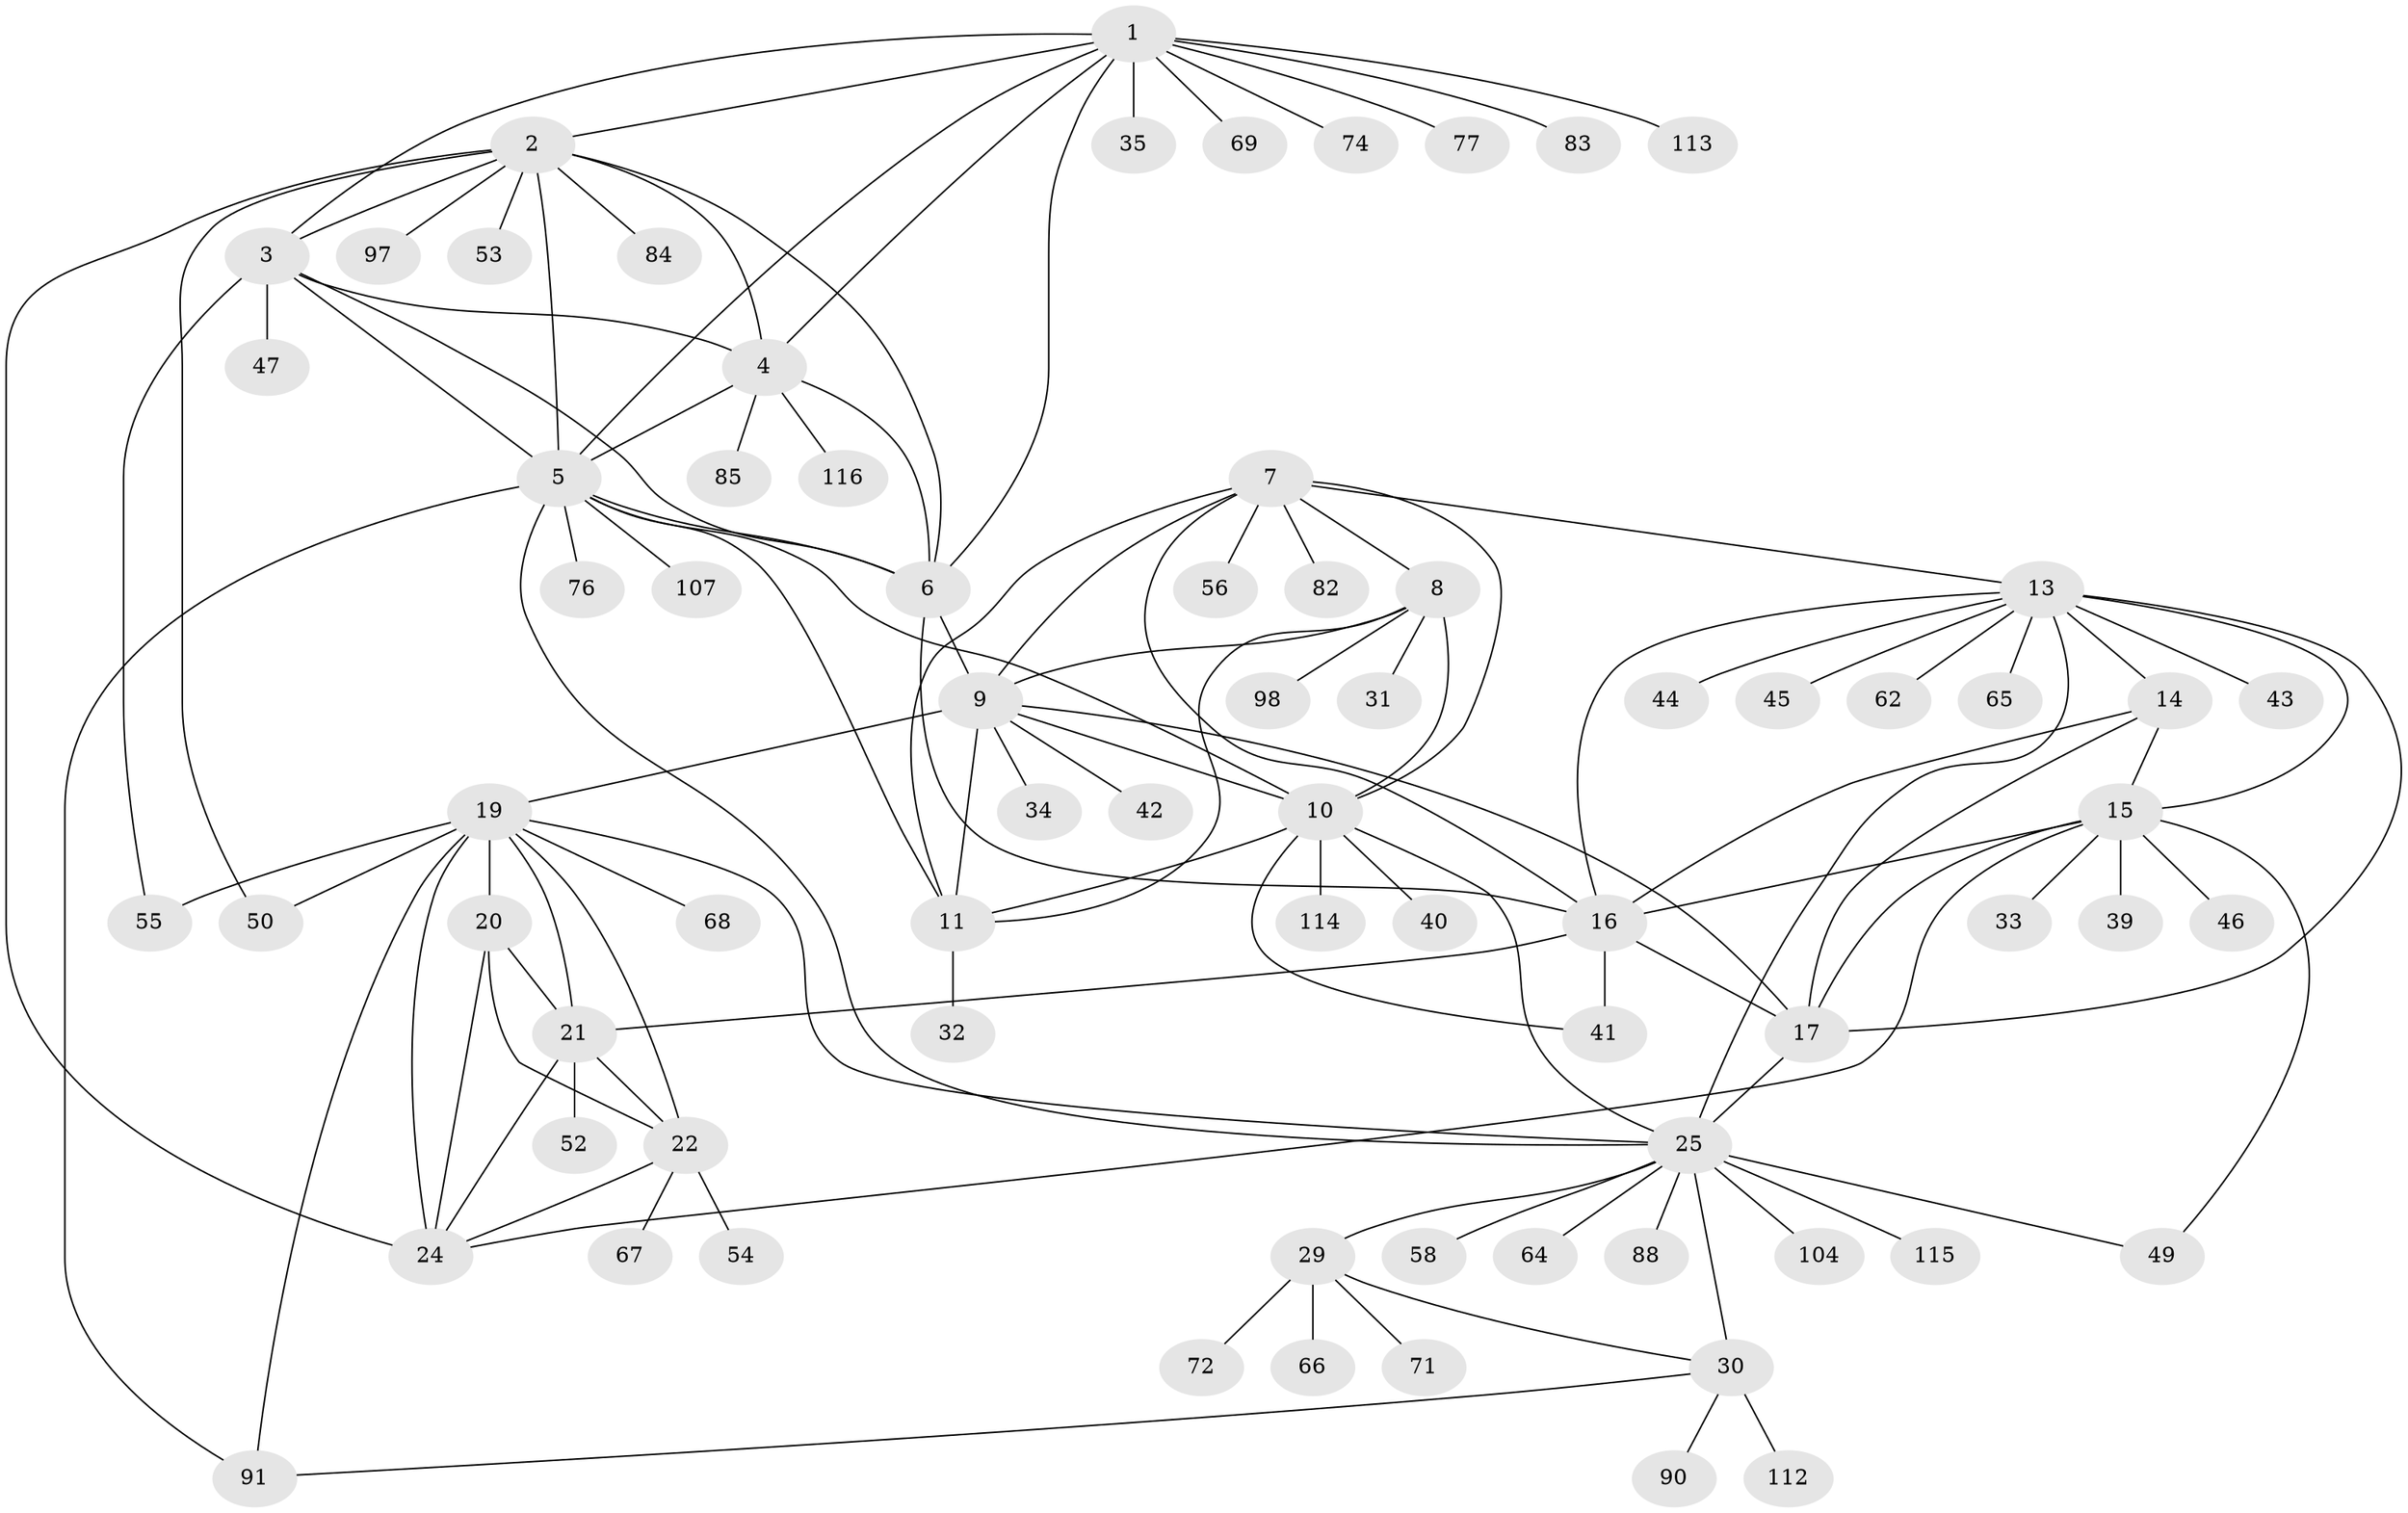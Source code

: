// original degree distribution, {11: 0.024193548387096774, 10: 0.04032258064516129, 7: 0.04032258064516129, 12: 0.024193548387096774, 8: 0.056451612903225805, 5: 0.024193548387096774, 9: 0.016129032258064516, 13: 0.008064516129032258, 6: 0.008064516129032258, 1: 0.5887096774193549, 2: 0.12096774193548387, 3: 0.04032258064516129, 4: 0.008064516129032258}
// Generated by graph-tools (version 1.1) at 2025/19/03/04/25 18:19:52]
// undirected, 74 vertices, 120 edges
graph export_dot {
graph [start="1"]
  node [color=gray90,style=filled];
  1;
  2;
  3;
  4;
  5 [super="+59"];
  6 [super="+60"];
  7 [super="+12+80+89"];
  8 [super="+70"];
  9 [super="+37"];
  10;
  11 [super="+51"];
  13;
  14;
  15 [super="+78+119+18"];
  16 [super="+38+36+81+92+95+96"];
  17;
  19;
  20 [super="+23"];
  21 [super="+109"];
  22 [super="+63+105+87"];
  24;
  25 [super="+27+48+26"];
  29;
  30 [super="+73+79"];
  31;
  32 [super="+120"];
  33;
  34;
  35;
  39;
  40;
  41;
  42;
  43;
  44;
  45;
  46 [super="+100+117"];
  47;
  49;
  50;
  52;
  53 [super="+99"];
  54;
  55 [super="+124"];
  56;
  58;
  62;
  64;
  65 [super="+118"];
  66;
  67;
  68;
  69;
  71 [super="+102"];
  72;
  74;
  76;
  77;
  82;
  83;
  84;
  85;
  88;
  90 [super="+108"];
  91 [super="+103"];
  97;
  98;
  104;
  107;
  112;
  113;
  114;
  115;
  116;
  1 -- 2;
  1 -- 3;
  1 -- 4;
  1 -- 5;
  1 -- 6;
  1 -- 35;
  1 -- 69;
  1 -- 74;
  1 -- 77;
  1 -- 83;
  1 -- 113;
  2 -- 3;
  2 -- 4;
  2 -- 5;
  2 -- 6;
  2 -- 24;
  2 -- 50;
  2 -- 53;
  2 -- 84;
  2 -- 97;
  3 -- 4;
  3 -- 5;
  3 -- 6;
  3 -- 47;
  3 -- 55;
  4 -- 5;
  4 -- 6;
  4 -- 85;
  4 -- 116;
  5 -- 6;
  5 -- 11;
  5 -- 76;
  5 -- 107;
  5 -- 91;
  5 -- 25 [weight=2];
  5 -- 10;
  6 -- 16;
  6 -- 9;
  7 -- 8 [weight=2];
  7 -- 9 [weight=2];
  7 -- 10 [weight=2];
  7 -- 11 [weight=2];
  7 -- 82;
  7 -- 56;
  7 -- 13;
  7 -- 16;
  8 -- 9;
  8 -- 10;
  8 -- 11;
  8 -- 31;
  8 -- 98;
  9 -- 10;
  9 -- 11;
  9 -- 17;
  9 -- 19;
  9 -- 34;
  9 -- 42;
  10 -- 11;
  10 -- 40;
  10 -- 41;
  10 -- 114;
  10 -- 25;
  11 -- 32;
  13 -- 14;
  13 -- 15 [weight=2];
  13 -- 16;
  13 -- 17;
  13 -- 43;
  13 -- 44;
  13 -- 45;
  13 -- 62;
  13 -- 65;
  13 -- 25;
  14 -- 15 [weight=2];
  14 -- 16;
  14 -- 17;
  15 -- 16 [weight=2];
  15 -- 17 [weight=2];
  15 -- 24;
  15 -- 39;
  15 -- 33;
  15 -- 49;
  15 -- 46;
  16 -- 17;
  16 -- 41;
  16 -- 21;
  17 -- 25;
  19 -- 20 [weight=2];
  19 -- 21;
  19 -- 22;
  19 -- 24;
  19 -- 25;
  19 -- 50;
  19 -- 55;
  19 -- 68;
  19 -- 91;
  20 -- 21 [weight=2];
  20 -- 22 [weight=2];
  20 -- 24 [weight=2];
  21 -- 22;
  21 -- 24;
  21 -- 52;
  22 -- 24;
  22 -- 54;
  22 -- 67;
  25 -- 29 [weight=4];
  25 -- 30 [weight=4];
  25 -- 49;
  25 -- 64;
  25 -- 58;
  25 -- 104;
  25 -- 115;
  25 -- 88;
  29 -- 30;
  29 -- 66;
  29 -- 71;
  29 -- 72;
  30 -- 90;
  30 -- 91;
  30 -- 112;
}
